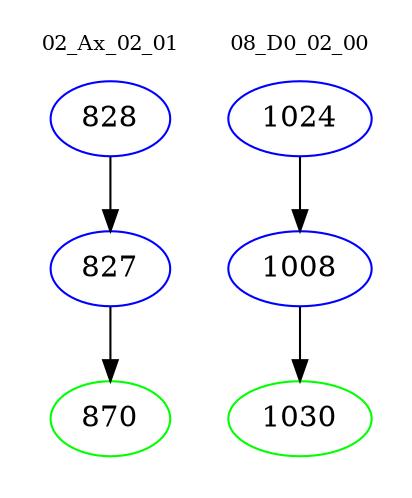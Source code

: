 digraph{
subgraph cluster_0 {
color = white
label = "02_Ax_02_01";
fontsize=10;
T0_828 [label="828", color="blue"]
T0_828 -> T0_827 [color="black"]
T0_827 [label="827", color="blue"]
T0_827 -> T0_870 [color="black"]
T0_870 [label="870", color="green"]
}
subgraph cluster_1 {
color = white
label = "08_D0_02_00";
fontsize=10;
T1_1024 [label="1024", color="blue"]
T1_1024 -> T1_1008 [color="black"]
T1_1008 [label="1008", color="blue"]
T1_1008 -> T1_1030 [color="black"]
T1_1030 [label="1030", color="green"]
}
}
